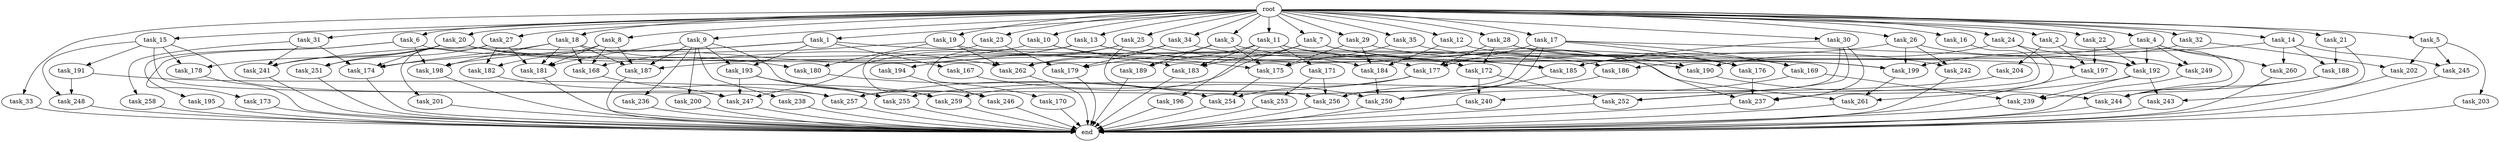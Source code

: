 digraph G {
  root [size="0.000000"];
  task_1 [size="102.400000"];
  task_2 [size="102.400000"];
  task_3 [size="102.400000"];
  task_4 [size="102.400000"];
  task_5 [size="102.400000"];
  task_6 [size="102.400000"];
  task_7 [size="102.400000"];
  task_8 [size="102.400000"];
  task_9 [size="102.400000"];
  task_10 [size="102.400000"];
  task_11 [size="102.400000"];
  task_12 [size="102.400000"];
  task_13 [size="102.400000"];
  task_14 [size="102.400000"];
  task_15 [size="102.400000"];
  task_16 [size="102.400000"];
  task_17 [size="102.400000"];
  task_18 [size="102.400000"];
  task_19 [size="102.400000"];
  task_20 [size="102.400000"];
  task_21 [size="102.400000"];
  task_22 [size="102.400000"];
  task_23 [size="102.400000"];
  task_24 [size="102.400000"];
  task_25 [size="102.400000"];
  task_26 [size="102.400000"];
  task_27 [size="102.400000"];
  task_28 [size="102.400000"];
  task_29 [size="102.400000"];
  task_30 [size="102.400000"];
  task_31 [size="102.400000"];
  task_32 [size="102.400000"];
  task_33 [size="102.400000"];
  task_34 [size="102.400000"];
  task_35 [size="102.400000"];
  task_167 [size="42090679500.800003"];
  task_168 [size="163208757248.000000"];
  task_169 [size="27487790694.400002"];
  task_170 [size="85899345920.000000"];
  task_171 [size="13743895347.200001"];
  task_172 [size="35218731827.200005"];
  task_173 [size="13743895347.200001"];
  task_174 [size="205299436748.800018"];
  task_175 [size="124554051584.000000"];
  task_176 [size="38654705664.000000"];
  task_177 [size="113387136614.400009"];
  task_178 [size="38654705664.000000"];
  task_179 [size="48103633715.200005"];
  task_180 [size="155477816115.200012"];
  task_181 [size="177811646054.400024"];
  task_182 [size="38654705664.000000"];
  task_183 [size="42949672960.000000"];
  task_184 [size="63565515980.800003"];
  task_185 [size="162349763788.800018"];
  task_186 [size="99643241267.200012"];
  task_187 [size="188978561024.000000"];
  task_188 [size="171798691840.000000"];
  task_189 [size="27487790694.400002"];
  task_190 [size="133143986176.000000"];
  task_191 [size="30923764531.200001"];
  task_192 [size="141733920768.000000"];
  task_193 [size="111669149696.000000"];
  task_194 [size="3435973836.800000"];
  task_195 [size="13743895347.200001"];
  task_196 [size="13743895347.200001"];
  task_197 [size="99643241267.200012"];
  task_198 [size="169221711462.400024"];
  task_199 [size="185542587187.200012"];
  task_200 [size="69578470195.199997"];
  task_201 [size="30923764531.200001"];
  task_202 [size="44667659878.400002"];
  task_203 [size="30923764531.200001"];
  task_204 [size="54975581388.800003"];
  task_236 [size="69578470195.199997"];
  task_237 [size="168362718003.200012"];
  task_238 [size="69578470195.199997"];
  task_239 [size="110810156236.800003"];
  task_240 [size="62706522521.600006"];
  task_241 [size="135720966553.600006"];
  task_242 [size="109951162777.600006"];
  task_243 [size="89335319756.800003"];
  task_244 [size="204440443289.600006"];
  task_245 [size="116823110451.200012"];
  task_246 [size="91053306675.200012"];
  task_247 [size="134002979635.200012"];
  task_248 [size="73014444032.000000"];
  task_249 [size="111669149696.000000"];
  task_250 [size="127131031961.600006"];
  task_251 [size="38654705664.000000"];
  task_252 [size="117682103910.400009"];
  task_253 [size="30923764531.200001"];
  task_254 [size="69578470195.199997"];
  task_255 [size="99643241267.200012"];
  task_256 [size="55834574848.000000"];
  task_257 [size="117682103910.400009"];
  task_258 [size="85899345920.000000"];
  task_259 [size="38654705664.000000"];
  task_260 [size="127990025420.800003"];
  task_261 [size="72155450572.800003"];
  task_262 [size="166644731084.800018"];
  end [size="0.000000"];

  root -> task_1 [size="1.000000"];
  root -> task_2 [size="1.000000"];
  root -> task_3 [size="1.000000"];
  root -> task_4 [size="1.000000"];
  root -> task_5 [size="1.000000"];
  root -> task_6 [size="1.000000"];
  root -> task_7 [size="1.000000"];
  root -> task_8 [size="1.000000"];
  root -> task_9 [size="1.000000"];
  root -> task_10 [size="1.000000"];
  root -> task_11 [size="1.000000"];
  root -> task_12 [size="1.000000"];
  root -> task_13 [size="1.000000"];
  root -> task_14 [size="1.000000"];
  root -> task_15 [size="1.000000"];
  root -> task_16 [size="1.000000"];
  root -> task_17 [size="1.000000"];
  root -> task_18 [size="1.000000"];
  root -> task_19 [size="1.000000"];
  root -> task_20 [size="1.000000"];
  root -> task_21 [size="1.000000"];
  root -> task_22 [size="1.000000"];
  root -> task_23 [size="1.000000"];
  root -> task_24 [size="1.000000"];
  root -> task_25 [size="1.000000"];
  root -> task_26 [size="1.000000"];
  root -> task_27 [size="1.000000"];
  root -> task_28 [size="1.000000"];
  root -> task_29 [size="1.000000"];
  root -> task_30 [size="1.000000"];
  root -> task_31 [size="1.000000"];
  root -> task_32 [size="1.000000"];
  root -> task_33 [size="1.000000"];
  root -> task_34 [size="1.000000"];
  root -> task_35 [size="1.000000"];
  task_1 -> task_167 [size="411041792.000000"];
  task_1 -> task_174 [size="411041792.000000"];
  task_1 -> task_190 [size="411041792.000000"];
  task_1 -> task_193 [size="411041792.000000"];
  task_1 -> task_241 [size="411041792.000000"];
  task_2 -> task_197 [size="536870912.000000"];
  task_2 -> task_204 [size="536870912.000000"];
  task_2 -> task_244 [size="536870912.000000"];
  task_3 -> task_172 [size="134217728.000000"];
  task_3 -> task_175 [size="134217728.000000"];
  task_3 -> task_179 [size="134217728.000000"];
  task_3 -> task_189 [size="134217728.000000"];
  task_4 -> task_192 [size="411041792.000000"];
  task_4 -> task_244 [size="411041792.000000"];
  task_4 -> task_249 [size="411041792.000000"];
  task_4 -> task_260 [size="411041792.000000"];
  task_4 -> task_262 [size="411041792.000000"];
  task_5 -> task_202 [size="301989888.000000"];
  task_5 -> task_203 [size="301989888.000000"];
  task_5 -> task_245 [size="301989888.000000"];
  task_6 -> task_173 [size="134217728.000000"];
  task_6 -> task_195 [size="134217728.000000"];
  task_6 -> task_198 [size="134217728.000000"];
  task_6 -> task_199 [size="134217728.000000"];
  task_7 -> task_183 [size="209715200.000000"];
  task_7 -> task_190 [size="209715200.000000"];
  task_7 -> task_237 [size="209715200.000000"];
  task_7 -> task_259 [size="209715200.000000"];
  task_8 -> task_168 [size="75497472.000000"];
  task_8 -> task_181 [size="75497472.000000"];
  task_8 -> task_182 [size="75497472.000000"];
  task_8 -> task_187 [size="75497472.000000"];
  task_9 -> task_181 [size="679477248.000000"];
  task_9 -> task_187 [size="679477248.000000"];
  task_9 -> task_193 [size="679477248.000000"];
  task_9 -> task_200 [size="679477248.000000"];
  task_9 -> task_236 [size="679477248.000000"];
  task_9 -> task_238 [size="679477248.000000"];
  task_9 -> task_246 [size="679477248.000000"];
  task_10 -> task_175 [size="411041792.000000"];
  task_10 -> task_184 [size="411041792.000000"];
  task_10 -> task_187 [size="411041792.000000"];
  task_11 -> task_171 [size="134217728.000000"];
  task_11 -> task_183 [size="134217728.000000"];
  task_11 -> task_185 [size="134217728.000000"];
  task_11 -> task_189 [size="134217728.000000"];
  task_11 -> task_196 [size="134217728.000000"];
  task_11 -> task_261 [size="134217728.000000"];
  task_12 -> task_176 [size="75497472.000000"];
  task_12 -> task_184 [size="75497472.000000"];
  task_13 -> task_170 [size="838860800.000000"];
  task_13 -> task_177 [size="838860800.000000"];
  task_13 -> task_186 [size="838860800.000000"];
  task_13 -> task_198 [size="838860800.000000"];
  task_14 -> task_188 [size="838860800.000000"];
  task_14 -> task_199 [size="838860800.000000"];
  task_14 -> task_245 [size="838860800.000000"];
  task_14 -> task_260 [size="838860800.000000"];
  task_15 -> task_178 [size="301989888.000000"];
  task_15 -> task_191 [size="301989888.000000"];
  task_15 -> task_247 [size="301989888.000000"];
  task_15 -> task_248 [size="301989888.000000"];
  task_15 -> task_257 [size="301989888.000000"];
  task_16 -> task_252 [size="536870912.000000"];
  task_17 -> task_169 [size="134217728.000000"];
  task_17 -> task_176 [size="134217728.000000"];
  task_17 -> task_177 [size="134217728.000000"];
  task_17 -> task_192 [size="134217728.000000"];
  task_17 -> task_256 [size="134217728.000000"];
  task_17 -> task_257 [size="134217728.000000"];
  task_18 -> task_168 [size="679477248.000000"];
  task_18 -> task_174 [size="679477248.000000"];
  task_18 -> task_180 [size="679477248.000000"];
  task_18 -> task_181 [size="679477248.000000"];
  task_18 -> task_187 [size="679477248.000000"];
  task_18 -> task_198 [size="679477248.000000"];
  task_19 -> task_168 [size="838860800.000000"];
  task_19 -> task_180 [size="838860800.000000"];
  task_19 -> task_185 [size="838860800.000000"];
  task_19 -> task_262 [size="838860800.000000"];
  task_20 -> task_172 [size="75497472.000000"];
  task_20 -> task_174 [size="75497472.000000"];
  task_20 -> task_178 [size="75497472.000000"];
  task_20 -> task_183 [size="75497472.000000"];
  task_20 -> task_241 [size="75497472.000000"];
  task_20 -> task_251 [size="75497472.000000"];
  task_20 -> task_262 [size="75497472.000000"];
  task_21 -> task_188 [size="838860800.000000"];
  task_21 -> task_243 [size="838860800.000000"];
  task_22 -> task_192 [size="301989888.000000"];
  task_22 -> task_197 [size="301989888.000000"];
  task_23 -> task_179 [size="33554432.000000"];
  task_23 -> task_259 [size="33554432.000000"];
  task_24 -> task_190 [size="679477248.000000"];
  task_24 -> task_237 [size="679477248.000000"];
  task_24 -> task_249 [size="679477248.000000"];
  task_25 -> task_176 [size="33554432.000000"];
  task_25 -> task_194 [size="33554432.000000"];
  task_25 -> task_247 [size="33554432.000000"];
  task_25 -> task_256 [size="33554432.000000"];
  task_26 -> task_185 [size="536870912.000000"];
  task_26 -> task_192 [size="536870912.000000"];
  task_26 -> task_199 [size="536870912.000000"];
  task_26 -> task_242 [size="536870912.000000"];
  task_27 -> task_181 [size="301989888.000000"];
  task_27 -> task_182 [size="301989888.000000"];
  task_27 -> task_201 [size="301989888.000000"];
  task_27 -> task_251 [size="301989888.000000"];
  task_28 -> task_172 [size="134217728.000000"];
  task_28 -> task_176 [size="134217728.000000"];
  task_28 -> task_177 [size="134217728.000000"];
  task_28 -> task_197 [size="134217728.000000"];
  task_29 -> task_169 [size="134217728.000000"];
  task_29 -> task_175 [size="134217728.000000"];
  task_29 -> task_184 [size="134217728.000000"];
  task_30 -> task_185 [size="75497472.000000"];
  task_30 -> task_237 [size="75497472.000000"];
  task_30 -> task_240 [size="75497472.000000"];
  task_30 -> task_252 [size="75497472.000000"];
  task_31 -> task_174 [size="838860800.000000"];
  task_31 -> task_241 [size="838860800.000000"];
  task_31 -> task_258 [size="838860800.000000"];
  task_32 -> task_186 [size="134217728.000000"];
  task_32 -> task_202 [size="134217728.000000"];
  task_33 -> end [size="1.000000"];
  task_34 -> task_179 [size="301989888.000000"];
  task_34 -> task_199 [size="301989888.000000"];
  task_34 -> task_262 [size="301989888.000000"];
  task_35 -> task_175 [size="536870912.000000"];
  task_35 -> task_242 [size="536870912.000000"];
  task_167 -> task_250 [size="411041792.000000"];
  task_168 -> task_247 [size="838860800.000000"];
  task_169 -> task_239 [size="209715200.000000"];
  task_169 -> task_250 [size="209715200.000000"];
  task_170 -> end [size="1.000000"];
  task_171 -> task_253 [size="301989888.000000"];
  task_171 -> task_256 [size="301989888.000000"];
  task_172 -> task_240 [size="536870912.000000"];
  task_172 -> task_252 [size="536870912.000000"];
  task_173 -> end [size="1.000000"];
  task_174 -> end [size="1.000000"];
  task_175 -> task_254 [size="301989888.000000"];
  task_176 -> task_237 [size="679477248.000000"];
  task_177 -> task_254 [size="301989888.000000"];
  task_177 -> task_257 [size="301989888.000000"];
  task_178 -> end [size="1.000000"];
  task_179 -> end [size="1.000000"];
  task_180 -> task_254 [size="75497472.000000"];
  task_181 -> end [size="1.000000"];
  task_182 -> task_255 [size="536870912.000000"];
  task_183 -> end [size="1.000000"];
  task_184 -> task_250 [size="209715200.000000"];
  task_185 -> task_250 [size="411041792.000000"];
  task_186 -> task_256 [size="75497472.000000"];
  task_187 -> end [size="1.000000"];
  task_188 -> task_239 [size="838860800.000000"];
  task_188 -> task_244 [size="838860800.000000"];
  task_189 -> end [size="1.000000"];
  task_190 -> task_244 [size="209715200.000000"];
  task_191 -> task_248 [size="411041792.000000"];
  task_191 -> task_257 [size="411041792.000000"];
  task_192 -> task_239 [size="33554432.000000"];
  task_192 -> task_243 [size="33554432.000000"];
  task_192 -> task_261 [size="33554432.000000"];
  task_193 -> task_247 [size="134217728.000000"];
  task_193 -> task_255 [size="134217728.000000"];
  task_193 -> task_259 [size="134217728.000000"];
  task_194 -> task_246 [size="209715200.000000"];
  task_195 -> end [size="1.000000"];
  task_196 -> end [size="1.000000"];
  task_197 -> end [size="1.000000"];
  task_198 -> end [size="1.000000"];
  task_199 -> task_261 [size="536870912.000000"];
  task_200 -> end [size="1.000000"];
  task_201 -> end [size="1.000000"];
  task_202 -> end [size="1.000000"];
  task_203 -> end [size="1.000000"];
  task_204 -> task_255 [size="301989888.000000"];
  task_236 -> end [size="1.000000"];
  task_237 -> end [size="1.000000"];
  task_238 -> end [size="1.000000"];
  task_239 -> end [size="1.000000"];
  task_240 -> end [size="1.000000"];
  task_241 -> end [size="1.000000"];
  task_242 -> end [size="1.000000"];
  task_243 -> end [size="1.000000"];
  task_244 -> end [size="1.000000"];
  task_245 -> end [size="1.000000"];
  task_246 -> end [size="1.000000"];
  task_247 -> end [size="1.000000"];
  task_248 -> end [size="1.000000"];
  task_249 -> end [size="1.000000"];
  task_250 -> end [size="1.000000"];
  task_251 -> end [size="1.000000"];
  task_252 -> end [size="1.000000"];
  task_253 -> end [size="1.000000"];
  task_254 -> end [size="1.000000"];
  task_255 -> end [size="1.000000"];
  task_256 -> end [size="1.000000"];
  task_257 -> end [size="1.000000"];
  task_258 -> end [size="1.000000"];
  task_259 -> end [size="1.000000"];
  task_260 -> end [size="1.000000"];
  task_261 -> end [size="1.000000"];
  task_262 -> end [size="1.000000"];
}
